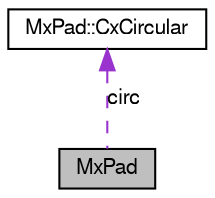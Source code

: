 digraph G
{
  edge [fontname="FreeSans",fontsize="10",labelfontname="FreeSans",labelfontsize="10"];
  node [fontname="FreeSans",fontsize="10",shape=record];
  Node1 [label="MxPad",height=0.2,width=0.4,color="black", fillcolor="grey75", style="filled" fontcolor="black"];
  Node2 -> Node1 [dir=back,color="darkorchid3",fontsize="10",style="dashed",label="circ",fontname="FreeSans"];
  Node2 [label="MxPad::CxCircular",height=0.2,width=0.4,color="black", fillcolor="white", style="filled",URL="$class_mx_pad_1_1_cx_circular.html"];
}
